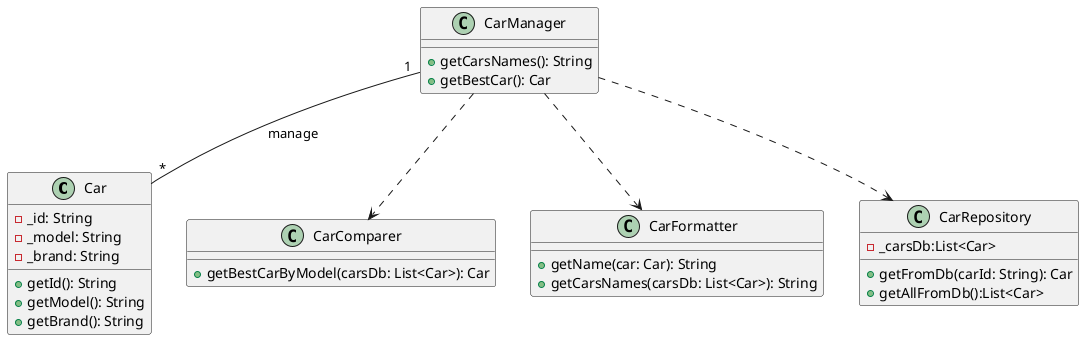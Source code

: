 @startuml

class Car {
    - _id: String
    - _model: String
    - _brand: String

    + getId(): String
    + getModel(): String
    + getBrand(): String
}

class CarComparer {
    + getBestCarByModel(carsDb: List<Car>): Car
}

class CarFormatter {
    + getName(car: Car): String
    + getCarsNames(carsDb: List<Car>): String
}

class CarManager {
    + getCarsNames(): String
    + getBestCar(): Car
}
class CarRepository {
    - _carsDb:List<Car>
    + getFromDb(carId: String): Car
    + getAllFromDb():List<Car>
}


CarManager "1" --  "*" Car:manage
CarManager ..>  CarComparer 
CarManager  ..>  CarFormatter 
CarManager ..>CarRepository
@enduml
